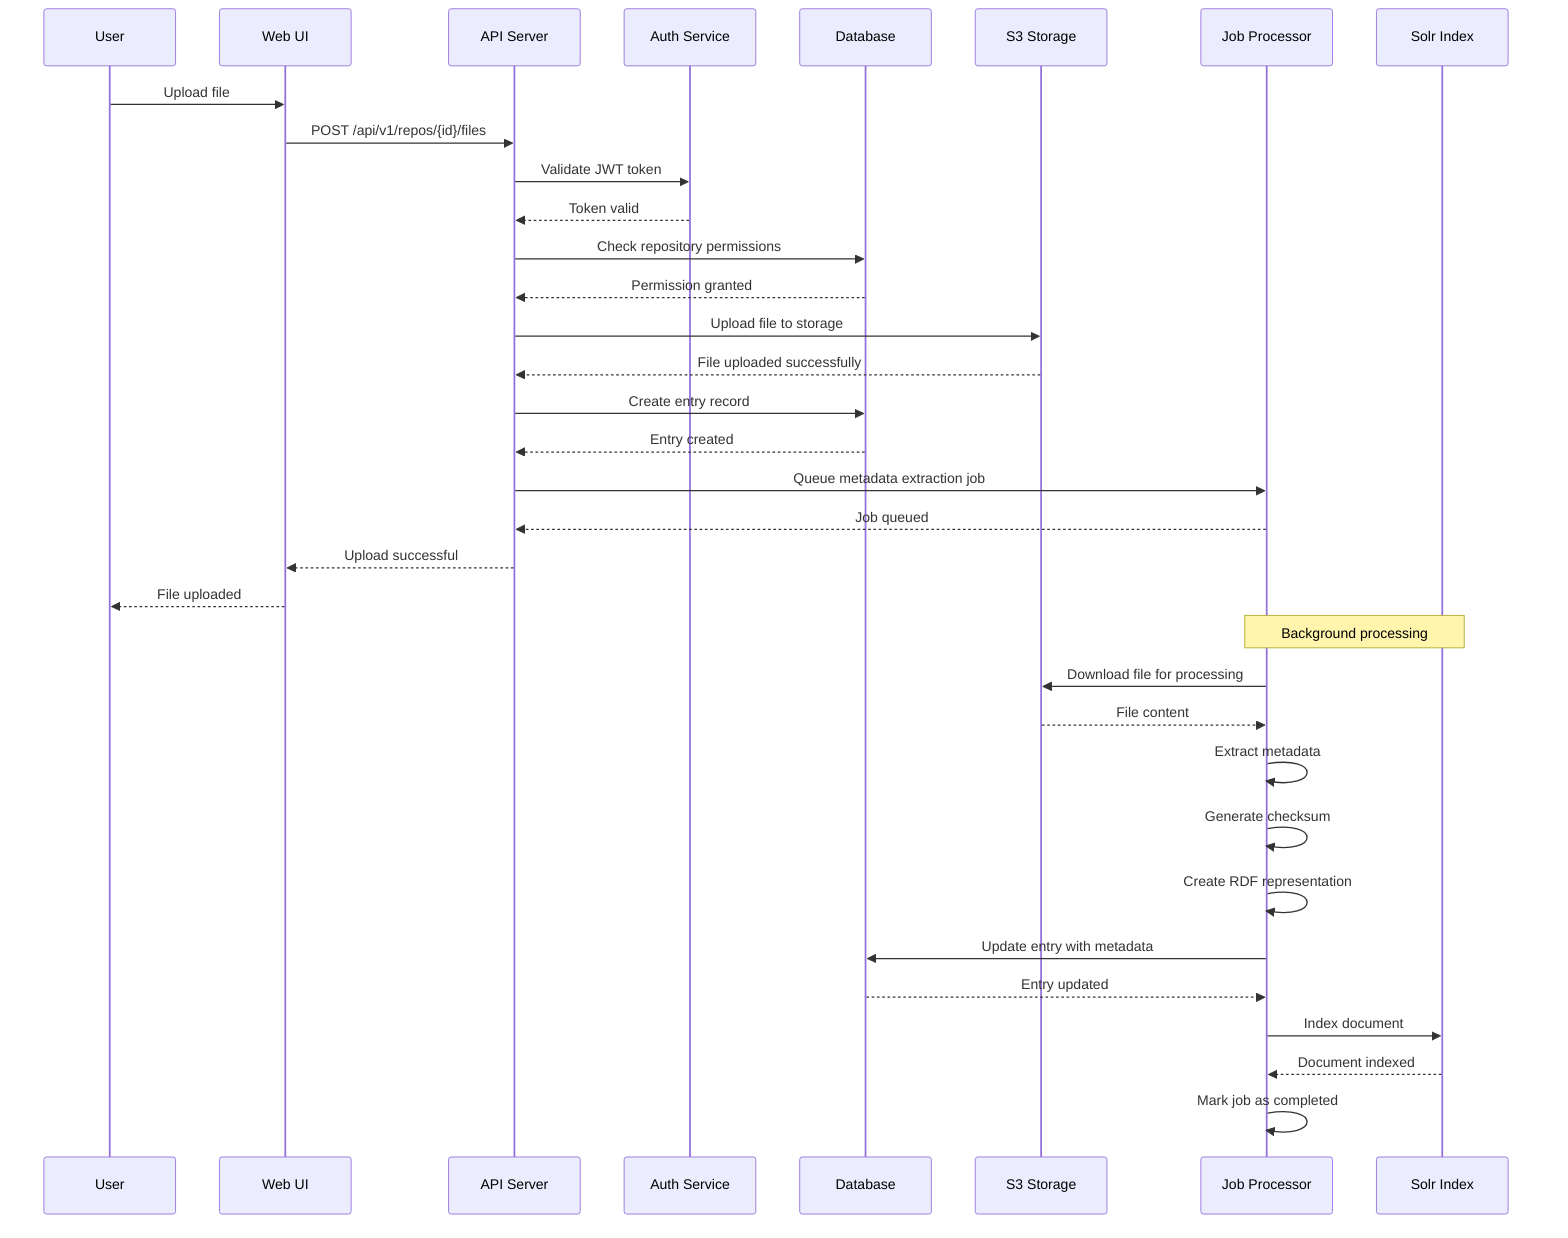 sequenceDiagram
    participant U as User
    participant UI as Web UI
    participant API as API Server
    participant AUTH as Auth Service
    participant DB as Database
    participant S3 as S3 Storage
    participant JOB as Job Processor
    participant SOLR as Solr Index

    U->>UI: Upload file
    UI->>API: POST /api/v1/repos/{id}/files
    
    API->>AUTH: Validate JWT token
    AUTH-->>API: Token valid
    
    API->>DB: Check repository permissions
    DB-->>API: Permission granted
    
    API->>S3: Upload file to storage
    S3-->>API: File uploaded successfully
    
    API->>DB: Create entry record
    DB-->>API: Entry created
    
    API->>JOB: Queue metadata extraction job
    JOB-->>API: Job queued
    
    API-->>UI: Upload successful
    UI-->>U: File uploaded
    
    Note over JOB,SOLR: Background processing
    JOB->>S3: Download file for processing
    S3-->>JOB: File content
    
    JOB->>JOB: Extract metadata
    JOB->>JOB: Generate checksum
    JOB->>JOB: Create RDF representation
    
    JOB->>DB: Update entry with metadata
    DB-->>JOB: Entry updated
    
    JOB->>SOLR: Index document
    SOLR-->>JOB: Document indexed
    
    JOB->>JOB: Mark job as completed